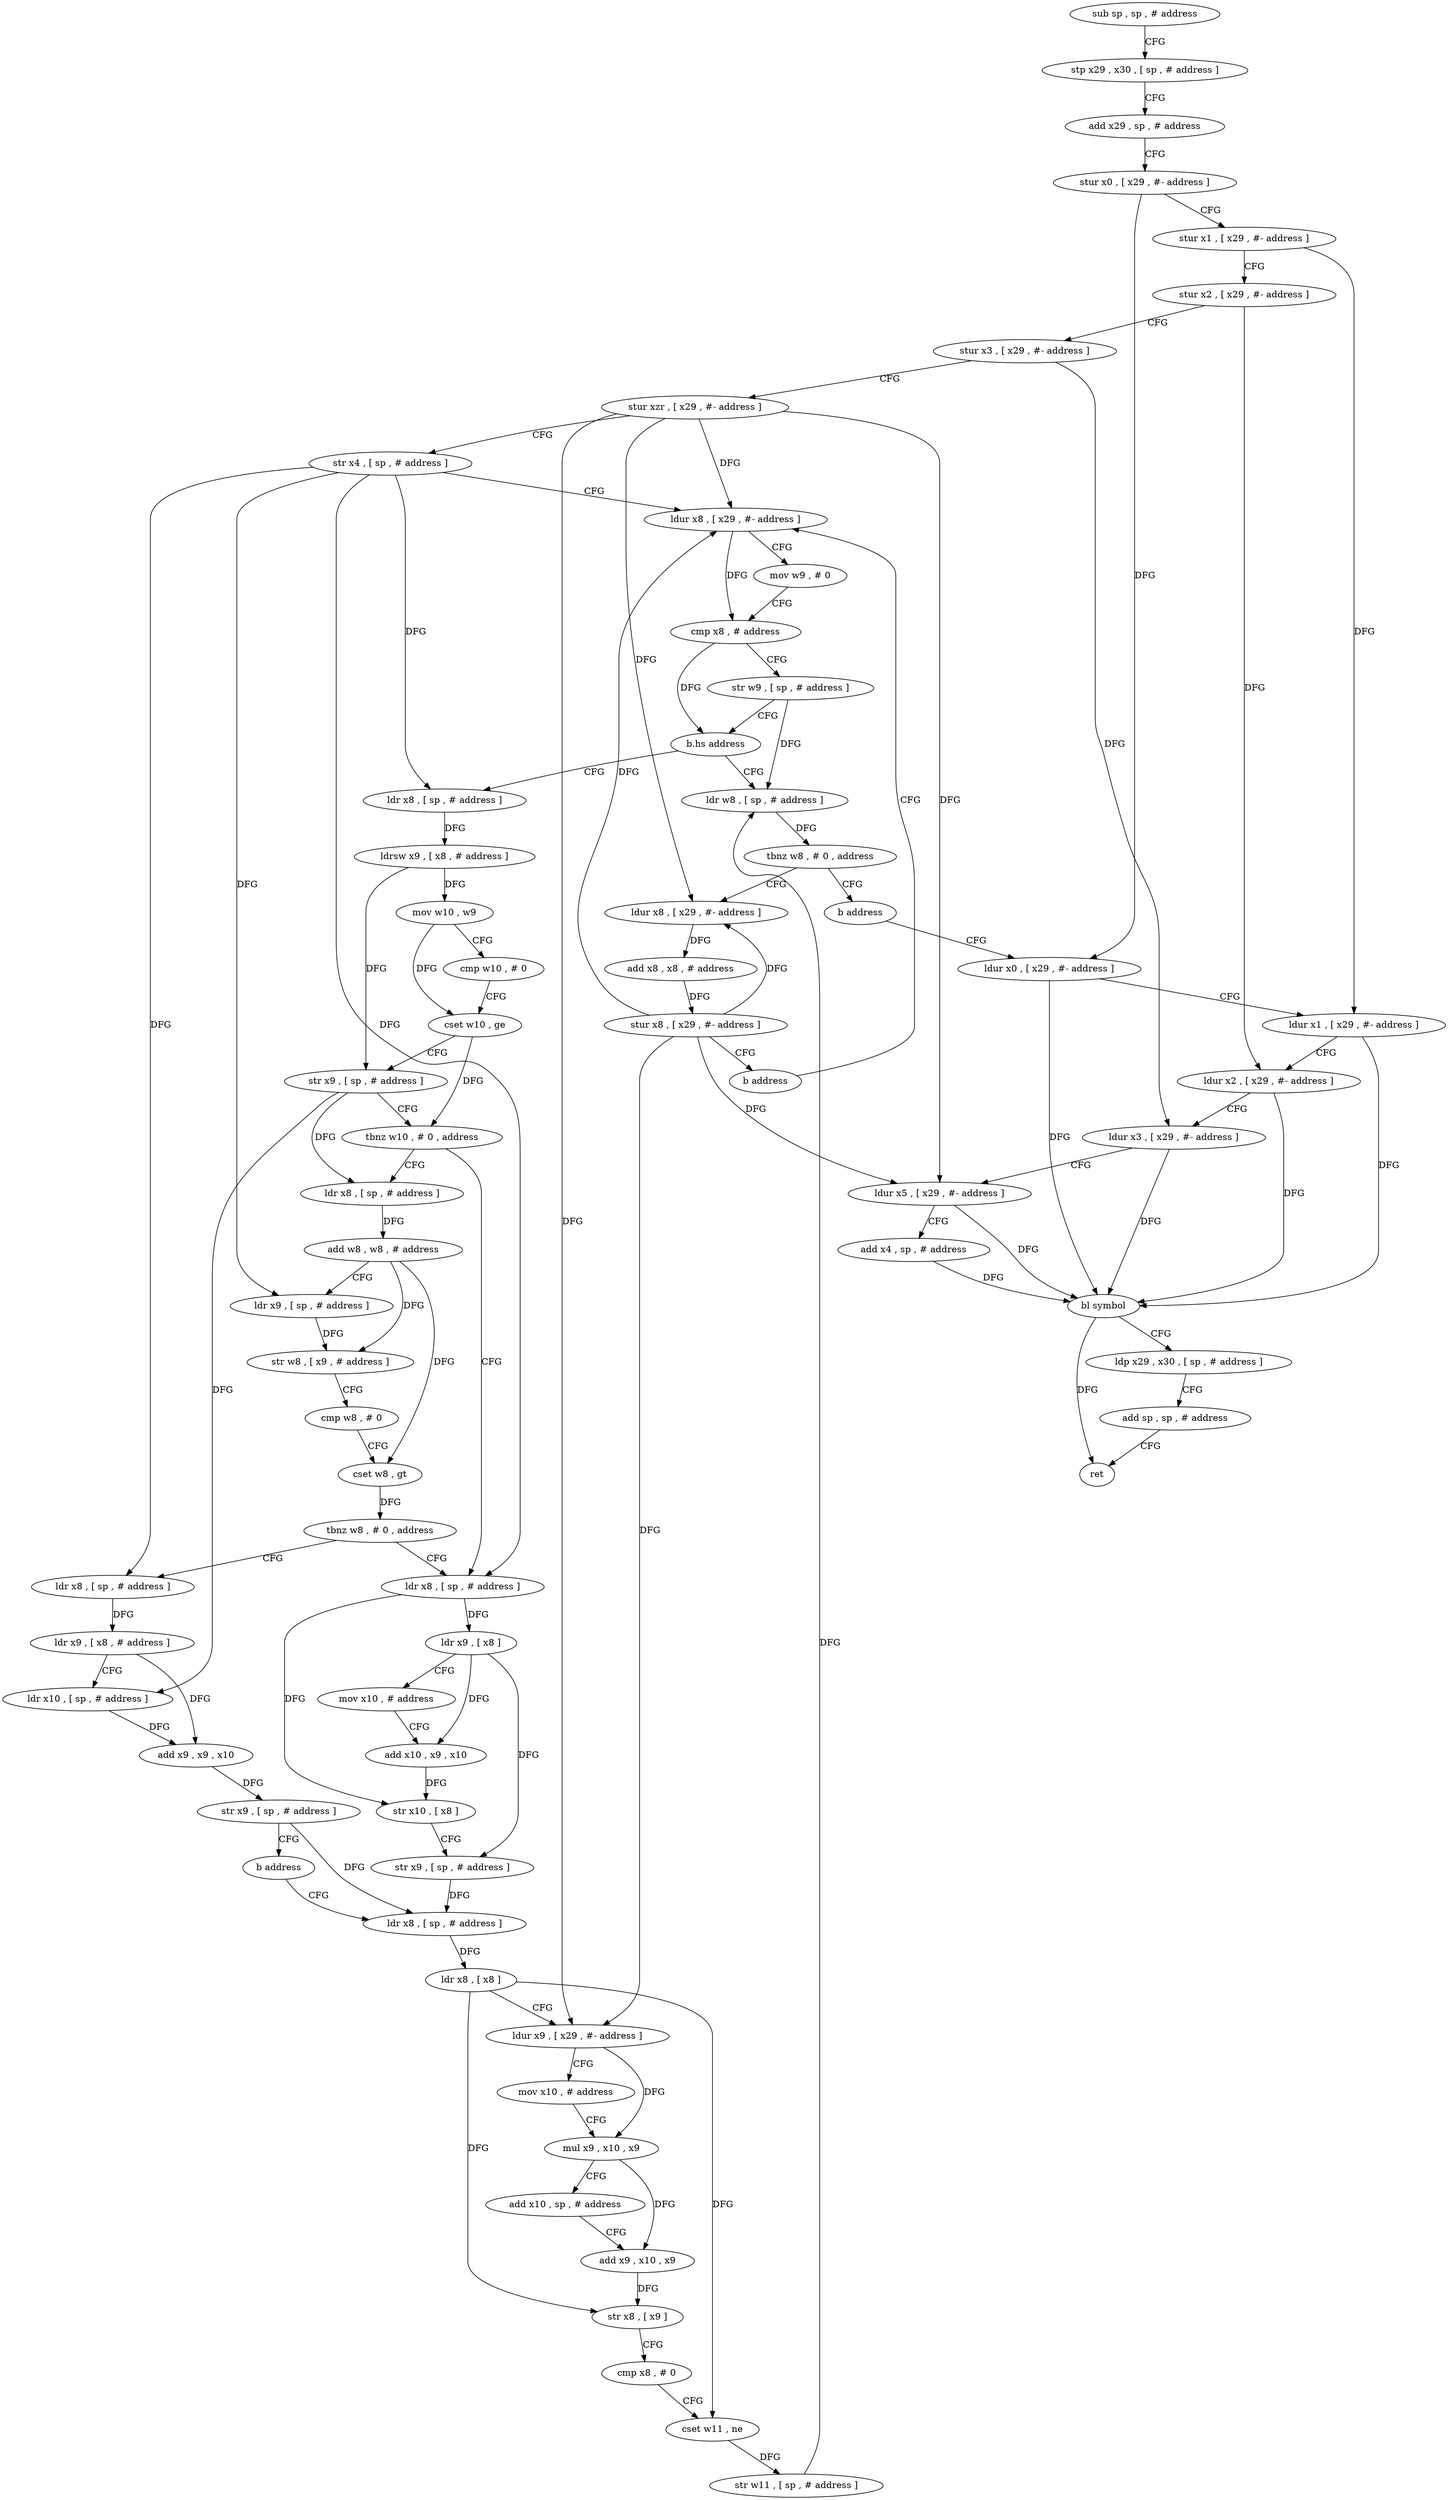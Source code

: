 digraph "func" {
"4226508" [label = "sub sp , sp , # address" ]
"4226512" [label = "stp x29 , x30 , [ sp , # address ]" ]
"4226516" [label = "add x29 , sp , # address" ]
"4226520" [label = "stur x0 , [ x29 , #- address ]" ]
"4226524" [label = "stur x1 , [ x29 , #- address ]" ]
"4226528" [label = "stur x2 , [ x29 , #- address ]" ]
"4226532" [label = "stur x3 , [ x29 , #- address ]" ]
"4226536" [label = "stur xzr , [ x29 , #- address ]" ]
"4226540" [label = "str x4 , [ sp , # address ]" ]
"4226544" [label = "ldur x8 , [ x29 , #- address ]" ]
"4226712" [label = "ldr w8 , [ sp , # address ]" ]
"4226716" [label = "tbnz w8 , # 0 , address" ]
"4226724" [label = "ldur x8 , [ x29 , #- address ]" ]
"4226720" [label = "b address" ]
"4226564" [label = "ldr x8 , [ sp , # address ]" ]
"4226568" [label = "ldrsw x9 , [ x8 , # address ]" ]
"4226572" [label = "mov w10 , w9" ]
"4226576" [label = "cmp w10 , # 0" ]
"4226580" [label = "cset w10 , ge" ]
"4226584" [label = "str x9 , [ sp , # address ]" ]
"4226588" [label = "tbnz w10 , # 0 , address" ]
"4226644" [label = "ldr x8 , [ sp , # address ]" ]
"4226592" [label = "ldr x8 , [ sp , # address ]" ]
"4226728" [label = "add x8 , x8 , # address" ]
"4226732" [label = "stur x8 , [ x29 , #- address ]" ]
"4226736" [label = "b address" ]
"4226740" [label = "ldur x0 , [ x29 , #- address ]" ]
"4226648" [label = "ldr x9 , [ x8 ]" ]
"4226652" [label = "mov x10 , # address" ]
"4226656" [label = "add x10 , x9 , x10" ]
"4226660" [label = "str x10 , [ x8 ]" ]
"4226664" [label = "str x9 , [ sp , # address ]" ]
"4226668" [label = "ldr x8 , [ sp , # address ]" ]
"4226596" [label = "add w8 , w8 , # address" ]
"4226600" [label = "ldr x9 , [ sp , # address ]" ]
"4226604" [label = "str w8 , [ x9 , # address ]" ]
"4226608" [label = "cmp w8 , # 0" ]
"4226612" [label = "cset w8 , gt" ]
"4226616" [label = "tbnz w8 , # 0 , address" ]
"4226620" [label = "ldr x8 , [ sp , # address ]" ]
"4226548" [label = "mov w9 , # 0" ]
"4226552" [label = "cmp x8 , # address" ]
"4226556" [label = "str w9 , [ sp , # address ]" ]
"4226560" [label = "b.hs address" ]
"4226744" [label = "ldur x1 , [ x29 , #- address ]" ]
"4226748" [label = "ldur x2 , [ x29 , #- address ]" ]
"4226752" [label = "ldur x3 , [ x29 , #- address ]" ]
"4226756" [label = "ldur x5 , [ x29 , #- address ]" ]
"4226760" [label = "add x4 , sp , # address" ]
"4226764" [label = "bl symbol" ]
"4226768" [label = "ldp x29 , x30 , [ sp , # address ]" ]
"4226772" [label = "add sp , sp , # address" ]
"4226776" [label = "ret" ]
"4226624" [label = "ldr x9 , [ x8 , # address ]" ]
"4226628" [label = "ldr x10 , [ sp , # address ]" ]
"4226632" [label = "add x9 , x9 , x10" ]
"4226636" [label = "str x9 , [ sp , # address ]" ]
"4226640" [label = "b address" ]
"4226672" [label = "ldr x8 , [ x8 ]" ]
"4226676" [label = "ldur x9 , [ x29 , #- address ]" ]
"4226680" [label = "mov x10 , # address" ]
"4226684" [label = "mul x9 , x10 , x9" ]
"4226688" [label = "add x10 , sp , # address" ]
"4226692" [label = "add x9 , x10 , x9" ]
"4226696" [label = "str x8 , [ x9 ]" ]
"4226700" [label = "cmp x8 , # 0" ]
"4226704" [label = "cset w11 , ne" ]
"4226708" [label = "str w11 , [ sp , # address ]" ]
"4226508" -> "4226512" [ label = "CFG" ]
"4226512" -> "4226516" [ label = "CFG" ]
"4226516" -> "4226520" [ label = "CFG" ]
"4226520" -> "4226524" [ label = "CFG" ]
"4226520" -> "4226740" [ label = "DFG" ]
"4226524" -> "4226528" [ label = "CFG" ]
"4226524" -> "4226744" [ label = "DFG" ]
"4226528" -> "4226532" [ label = "CFG" ]
"4226528" -> "4226748" [ label = "DFG" ]
"4226532" -> "4226536" [ label = "CFG" ]
"4226532" -> "4226752" [ label = "DFG" ]
"4226536" -> "4226540" [ label = "CFG" ]
"4226536" -> "4226544" [ label = "DFG" ]
"4226536" -> "4226724" [ label = "DFG" ]
"4226536" -> "4226756" [ label = "DFG" ]
"4226536" -> "4226676" [ label = "DFG" ]
"4226540" -> "4226544" [ label = "CFG" ]
"4226540" -> "4226564" [ label = "DFG" ]
"4226540" -> "4226644" [ label = "DFG" ]
"4226540" -> "4226600" [ label = "DFG" ]
"4226540" -> "4226620" [ label = "DFG" ]
"4226544" -> "4226548" [ label = "CFG" ]
"4226544" -> "4226552" [ label = "DFG" ]
"4226712" -> "4226716" [ label = "DFG" ]
"4226716" -> "4226724" [ label = "CFG" ]
"4226716" -> "4226720" [ label = "CFG" ]
"4226724" -> "4226728" [ label = "DFG" ]
"4226720" -> "4226740" [ label = "CFG" ]
"4226564" -> "4226568" [ label = "DFG" ]
"4226568" -> "4226572" [ label = "DFG" ]
"4226568" -> "4226584" [ label = "DFG" ]
"4226572" -> "4226576" [ label = "CFG" ]
"4226572" -> "4226580" [ label = "DFG" ]
"4226576" -> "4226580" [ label = "CFG" ]
"4226580" -> "4226584" [ label = "CFG" ]
"4226580" -> "4226588" [ label = "DFG" ]
"4226584" -> "4226588" [ label = "CFG" ]
"4226584" -> "4226592" [ label = "DFG" ]
"4226584" -> "4226628" [ label = "DFG" ]
"4226588" -> "4226644" [ label = "CFG" ]
"4226588" -> "4226592" [ label = "CFG" ]
"4226644" -> "4226648" [ label = "DFG" ]
"4226644" -> "4226660" [ label = "DFG" ]
"4226592" -> "4226596" [ label = "DFG" ]
"4226728" -> "4226732" [ label = "DFG" ]
"4226732" -> "4226736" [ label = "CFG" ]
"4226732" -> "4226544" [ label = "DFG" ]
"4226732" -> "4226724" [ label = "DFG" ]
"4226732" -> "4226756" [ label = "DFG" ]
"4226732" -> "4226676" [ label = "DFG" ]
"4226736" -> "4226544" [ label = "CFG" ]
"4226740" -> "4226744" [ label = "CFG" ]
"4226740" -> "4226764" [ label = "DFG" ]
"4226648" -> "4226652" [ label = "CFG" ]
"4226648" -> "4226656" [ label = "DFG" ]
"4226648" -> "4226664" [ label = "DFG" ]
"4226652" -> "4226656" [ label = "CFG" ]
"4226656" -> "4226660" [ label = "DFG" ]
"4226660" -> "4226664" [ label = "CFG" ]
"4226664" -> "4226668" [ label = "DFG" ]
"4226668" -> "4226672" [ label = "DFG" ]
"4226596" -> "4226600" [ label = "CFG" ]
"4226596" -> "4226604" [ label = "DFG" ]
"4226596" -> "4226612" [ label = "DFG" ]
"4226600" -> "4226604" [ label = "DFG" ]
"4226604" -> "4226608" [ label = "CFG" ]
"4226608" -> "4226612" [ label = "CFG" ]
"4226612" -> "4226616" [ label = "DFG" ]
"4226616" -> "4226644" [ label = "CFG" ]
"4226616" -> "4226620" [ label = "CFG" ]
"4226620" -> "4226624" [ label = "DFG" ]
"4226548" -> "4226552" [ label = "CFG" ]
"4226552" -> "4226556" [ label = "CFG" ]
"4226552" -> "4226560" [ label = "DFG" ]
"4226556" -> "4226560" [ label = "CFG" ]
"4226556" -> "4226712" [ label = "DFG" ]
"4226560" -> "4226712" [ label = "CFG" ]
"4226560" -> "4226564" [ label = "CFG" ]
"4226744" -> "4226748" [ label = "CFG" ]
"4226744" -> "4226764" [ label = "DFG" ]
"4226748" -> "4226752" [ label = "CFG" ]
"4226748" -> "4226764" [ label = "DFG" ]
"4226752" -> "4226756" [ label = "CFG" ]
"4226752" -> "4226764" [ label = "DFG" ]
"4226756" -> "4226760" [ label = "CFG" ]
"4226756" -> "4226764" [ label = "DFG" ]
"4226760" -> "4226764" [ label = "DFG" ]
"4226764" -> "4226768" [ label = "CFG" ]
"4226764" -> "4226776" [ label = "DFG" ]
"4226768" -> "4226772" [ label = "CFG" ]
"4226772" -> "4226776" [ label = "CFG" ]
"4226624" -> "4226628" [ label = "CFG" ]
"4226624" -> "4226632" [ label = "DFG" ]
"4226628" -> "4226632" [ label = "DFG" ]
"4226632" -> "4226636" [ label = "DFG" ]
"4226636" -> "4226640" [ label = "CFG" ]
"4226636" -> "4226668" [ label = "DFG" ]
"4226640" -> "4226668" [ label = "CFG" ]
"4226672" -> "4226676" [ label = "CFG" ]
"4226672" -> "4226696" [ label = "DFG" ]
"4226672" -> "4226704" [ label = "DFG" ]
"4226676" -> "4226680" [ label = "CFG" ]
"4226676" -> "4226684" [ label = "DFG" ]
"4226680" -> "4226684" [ label = "CFG" ]
"4226684" -> "4226688" [ label = "CFG" ]
"4226684" -> "4226692" [ label = "DFG" ]
"4226688" -> "4226692" [ label = "CFG" ]
"4226692" -> "4226696" [ label = "DFG" ]
"4226696" -> "4226700" [ label = "CFG" ]
"4226700" -> "4226704" [ label = "CFG" ]
"4226704" -> "4226708" [ label = "DFG" ]
"4226708" -> "4226712" [ label = "DFG" ]
}

